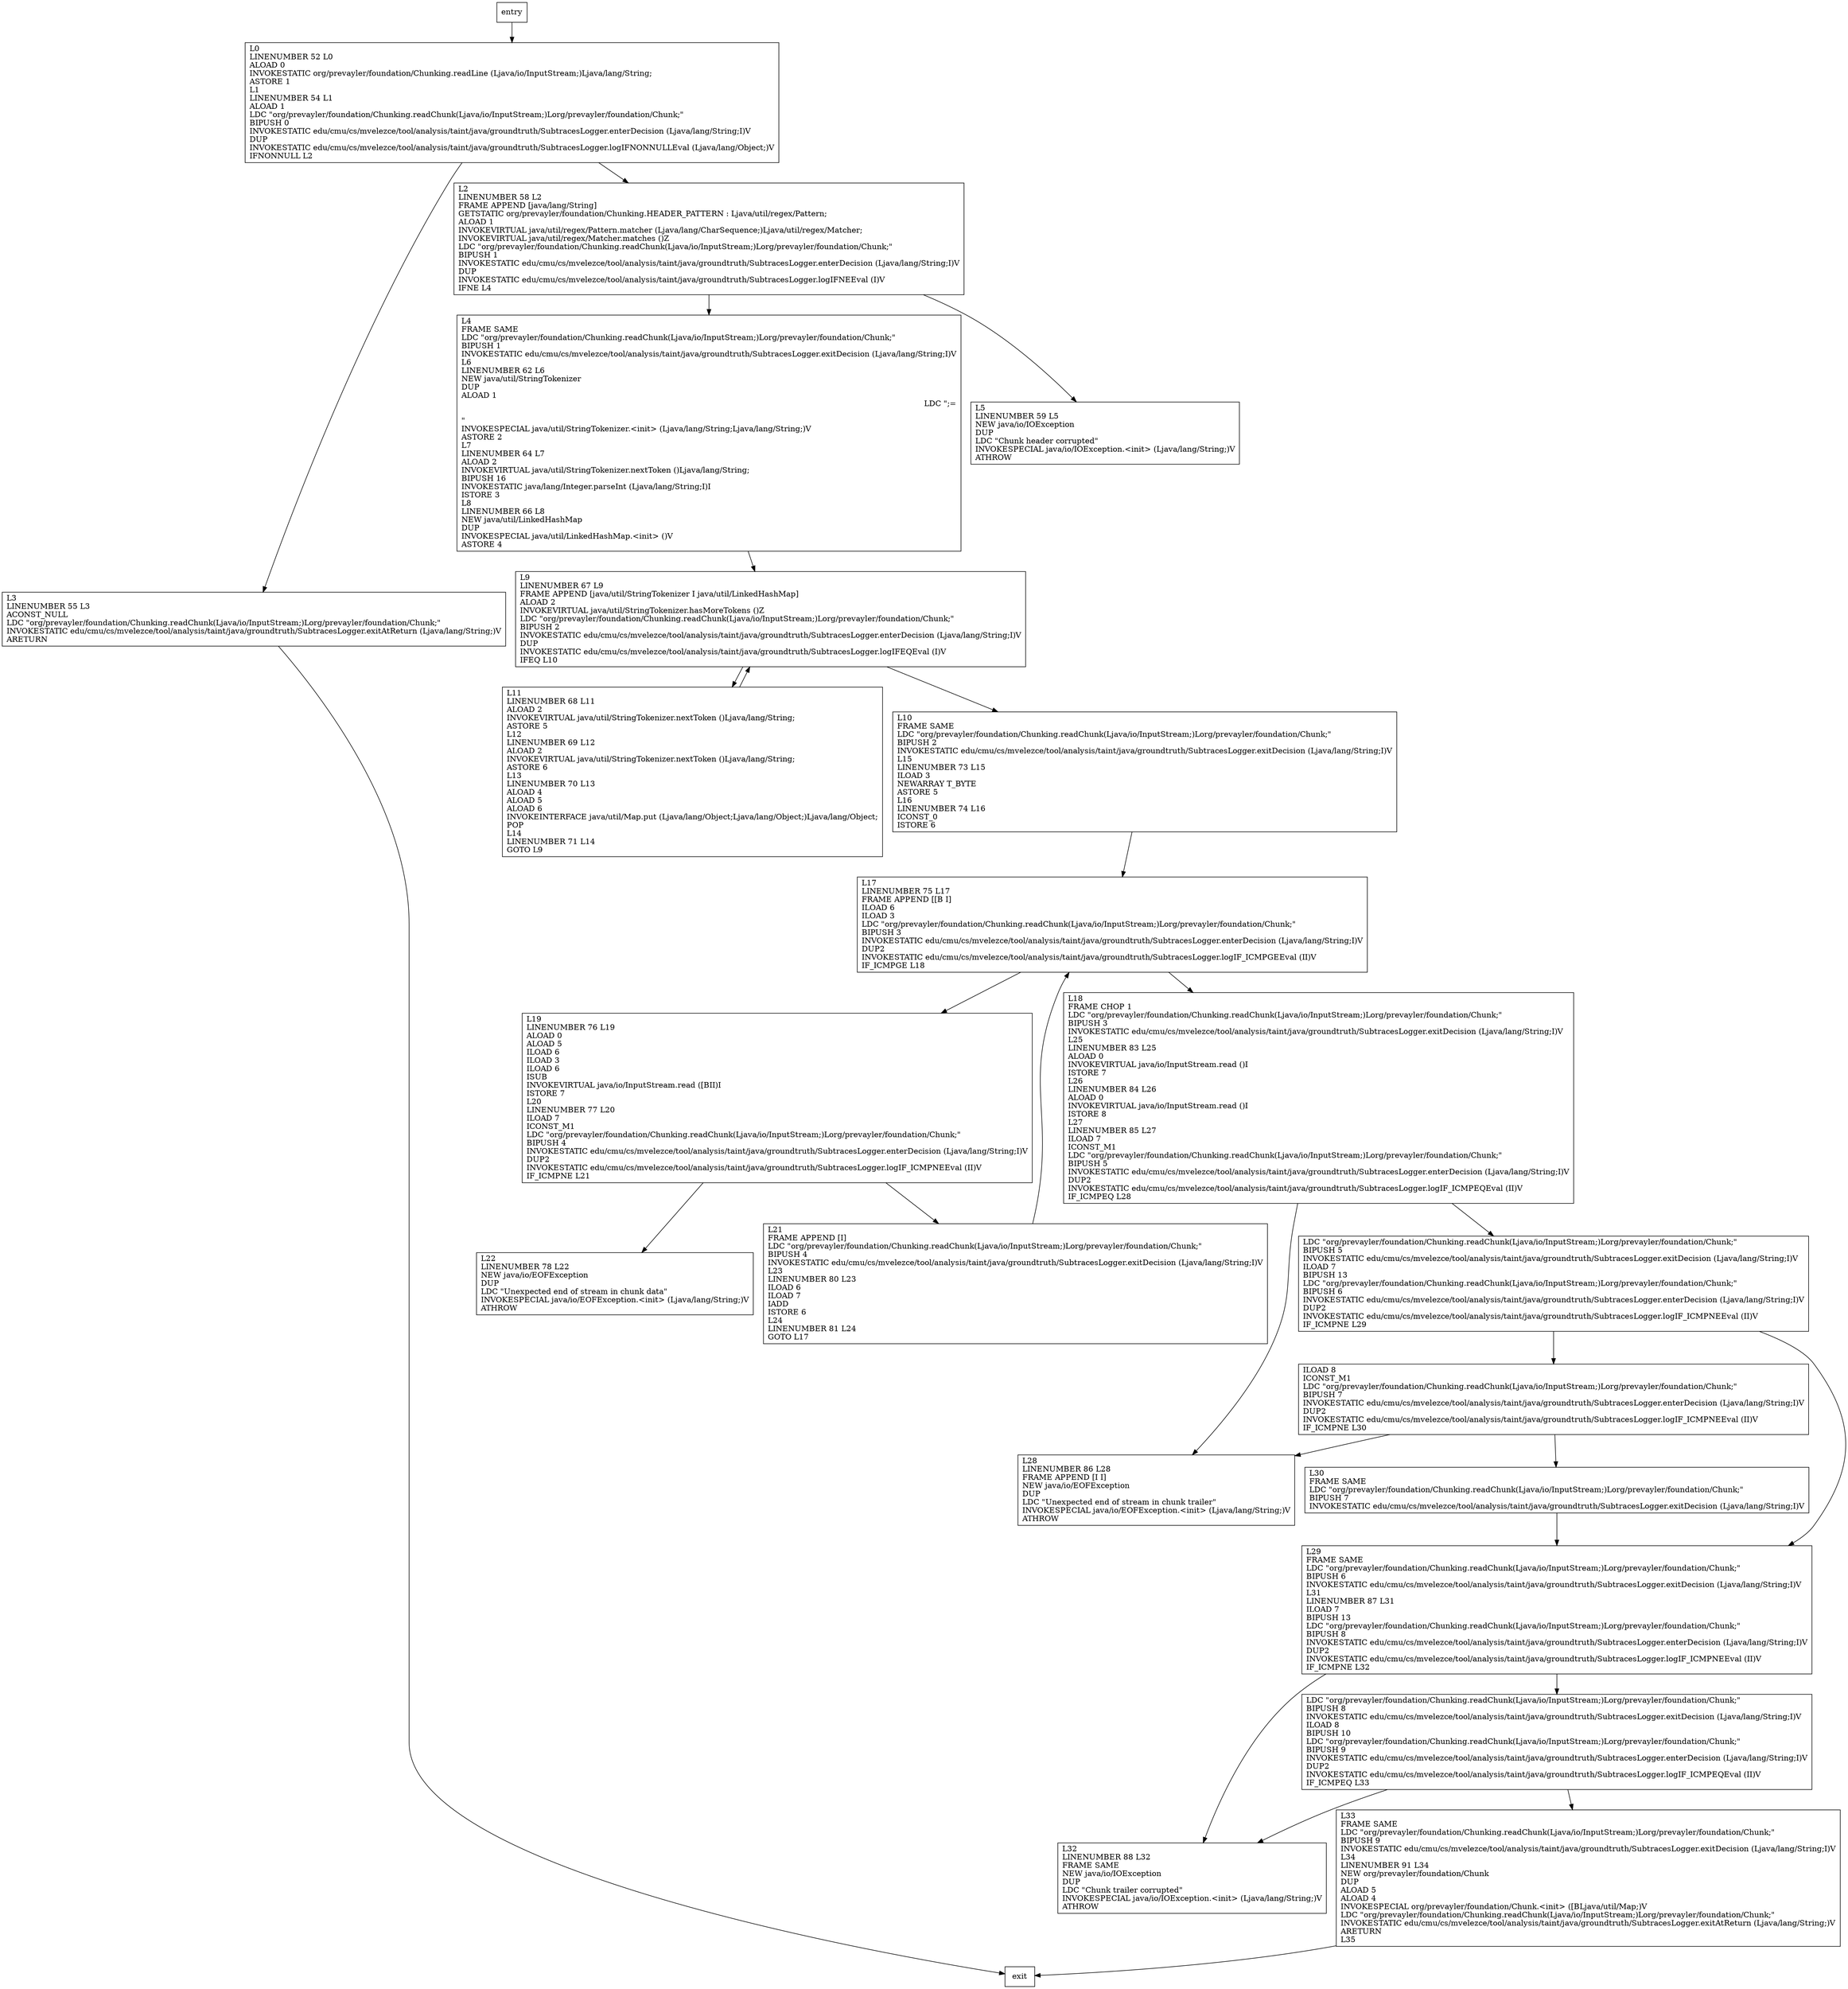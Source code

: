 digraph readChunk {
node [shape=record];
664856270 [label="L3\lLINENUMBER 55 L3\lACONST_NULL\lLDC \"org/prevayler/foundation/Chunking.readChunk(Ljava/io/InputStream;)Lorg/prevayler/foundation/Chunk;\"\lINVOKESTATIC edu/cmu/cs/mvelezce/tool/analysis/taint/java/groundtruth/SubtracesLogger.exitAtReturn (Ljava/lang/String;)V\lARETURN\l"];
1171546708 [label="L11\lLINENUMBER 68 L11\lALOAD 2\lINVOKEVIRTUAL java/util/StringTokenizer.nextToken ()Ljava/lang/String;\lASTORE 5\lL12\lLINENUMBER 69 L12\lALOAD 2\lINVOKEVIRTUAL java/util/StringTokenizer.nextToken ()Ljava/lang/String;\lASTORE 6\lL13\lLINENUMBER 70 L13\lALOAD 4\lALOAD 5\lALOAD 6\lINVOKEINTERFACE java/util/Map.put (Ljava/lang/Object;Ljava/lang/Object;)Ljava/lang/Object;\lPOP\lL14\lLINENUMBER 71 L14\lGOTO L9\l"];
729827711 [label="L2\lLINENUMBER 58 L2\lFRAME APPEND [java/lang/String]\lGETSTATIC org/prevayler/foundation/Chunking.HEADER_PATTERN : Ljava/util/regex/Pattern;\lALOAD 1\lINVOKEVIRTUAL java/util/regex/Pattern.matcher (Ljava/lang/CharSequence;)Ljava/util/regex/Matcher;\lINVOKEVIRTUAL java/util/regex/Matcher.matches ()Z\lLDC \"org/prevayler/foundation/Chunking.readChunk(Ljava/io/InputStream;)Lorg/prevayler/foundation/Chunk;\"\lBIPUSH 1\lINVOKESTATIC edu/cmu/cs/mvelezce/tool/analysis/taint/java/groundtruth/SubtracesLogger.enterDecision (Ljava/lang/String;I)V\lDUP\lINVOKESTATIC edu/cmu/cs/mvelezce/tool/analysis/taint/java/groundtruth/SubtracesLogger.logIFNEEval (I)V\lIFNE L4\l"];
170132562 [label="L10\lFRAME SAME\lLDC \"org/prevayler/foundation/Chunking.readChunk(Ljava/io/InputStream;)Lorg/prevayler/foundation/Chunk;\"\lBIPUSH 2\lINVOKESTATIC edu/cmu/cs/mvelezce/tool/analysis/taint/java/groundtruth/SubtracesLogger.exitDecision (Ljava/lang/String;I)V\lL15\lLINENUMBER 73 L15\lILOAD 3\lNEWARRAY T_BYTE\lASTORE 5\lL16\lLINENUMBER 74 L16\lICONST_0\lISTORE 6\l"];
2020883928 [label="L32\lLINENUMBER 88 L32\lFRAME SAME\lNEW java/io/IOException\lDUP\lLDC \"Chunk trailer corrupted\"\lINVOKESPECIAL java/io/IOException.\<init\> (Ljava/lang/String;)V\lATHROW\l"];
1175347198 [label="L17\lLINENUMBER 75 L17\lFRAME APPEND [[B I]\lILOAD 6\lILOAD 3\lLDC \"org/prevayler/foundation/Chunking.readChunk(Ljava/io/InputStream;)Lorg/prevayler/foundation/Chunk;\"\lBIPUSH 3\lINVOKESTATIC edu/cmu/cs/mvelezce/tool/analysis/taint/java/groundtruth/SubtracesLogger.enterDecision (Ljava/lang/String;I)V\lDUP2\lINVOKESTATIC edu/cmu/cs/mvelezce/tool/analysis/taint/java/groundtruth/SubtracesLogger.logIF_ICMPGEEval (II)V\lIF_ICMPGE L18\l"];
1815479580 [label="L9\lLINENUMBER 67 L9\lFRAME APPEND [java/util/StringTokenizer I java/util/LinkedHashMap]\lALOAD 2\lINVOKEVIRTUAL java/util/StringTokenizer.hasMoreTokens ()Z\lLDC \"org/prevayler/foundation/Chunking.readChunk(Ljava/io/InputStream;)Lorg/prevayler/foundation/Chunk;\"\lBIPUSH 2\lINVOKESTATIC edu/cmu/cs/mvelezce/tool/analysis/taint/java/groundtruth/SubtracesLogger.enterDecision (Ljava/lang/String;I)V\lDUP\lINVOKESTATIC edu/cmu/cs/mvelezce/tool/analysis/taint/java/groundtruth/SubtracesLogger.logIFEQEval (I)V\lIFEQ L10\l"];
1836984213 [label="LDC \"org/prevayler/foundation/Chunking.readChunk(Ljava/io/InputStream;)Lorg/prevayler/foundation/Chunk;\"\lBIPUSH 8\lINVOKESTATIC edu/cmu/cs/mvelezce/tool/analysis/taint/java/groundtruth/SubtracesLogger.exitDecision (Ljava/lang/String;I)V\lILOAD 8\lBIPUSH 10\lLDC \"org/prevayler/foundation/Chunking.readChunk(Ljava/io/InputStream;)Lorg/prevayler/foundation/Chunk;\"\lBIPUSH 9\lINVOKESTATIC edu/cmu/cs/mvelezce/tool/analysis/taint/java/groundtruth/SubtracesLogger.enterDecision (Ljava/lang/String;I)V\lDUP2\lINVOKESTATIC edu/cmu/cs/mvelezce/tool/analysis/taint/java/groundtruth/SubtracesLogger.logIF_ICMPEQEval (II)V\lIF_ICMPEQ L33\l"];
325461513 [label="L0\lLINENUMBER 52 L0\lALOAD 0\lINVOKESTATIC org/prevayler/foundation/Chunking.readLine (Ljava/io/InputStream;)Ljava/lang/String;\lASTORE 1\lL1\lLINENUMBER 54 L1\lALOAD 1\lLDC \"org/prevayler/foundation/Chunking.readChunk(Ljava/io/InputStream;)Lorg/prevayler/foundation/Chunk;\"\lBIPUSH 0\lINVOKESTATIC edu/cmu/cs/mvelezce/tool/analysis/taint/java/groundtruth/SubtracesLogger.enterDecision (Ljava/lang/String;I)V\lDUP\lINVOKESTATIC edu/cmu/cs/mvelezce/tool/analysis/taint/java/groundtruth/SubtracesLogger.logIFNONNULLEval (Ljava/lang/Object;)V\lIFNONNULL L2\l"];
1861495165 [label="L4\lFRAME SAME\lLDC \"org/prevayler/foundation/Chunking.readChunk(Ljava/io/InputStream;)Lorg/prevayler/foundation/Chunk;\"\lBIPUSH 1\lINVOKESTATIC edu/cmu/cs/mvelezce/tool/analysis/taint/java/groundtruth/SubtracesLogger.exitDecision (Ljava/lang/String;I)V\lL6\lLINENUMBER 62 L6\lNEW java/util/StringTokenizer\lDUP\lALOAD 1\lLDC \";=\r\n\"\lINVOKESPECIAL java/util/StringTokenizer.\<init\> (Ljava/lang/String;Ljava/lang/String;)V\lASTORE 2\lL7\lLINENUMBER 64 L7\lALOAD 2\lINVOKEVIRTUAL java/util/StringTokenizer.nextToken ()Ljava/lang/String;\lBIPUSH 16\lINVOKESTATIC java/lang/Integer.parseInt (Ljava/lang/String;I)I\lISTORE 3\lL8\lLINENUMBER 66 L8\lNEW java/util/LinkedHashMap\lDUP\lINVOKESPECIAL java/util/LinkedHashMap.\<init\> ()V\lASTORE 4\l"];
491800785 [label="L28\lLINENUMBER 86 L28\lFRAME APPEND [I I]\lNEW java/io/EOFException\lDUP\lLDC \"Unexpected end of stream in chunk trailer\"\lINVOKESPECIAL java/io/EOFException.\<init\> (Ljava/lang/String;)V\lATHROW\l"];
75340801 [label="LDC \"org/prevayler/foundation/Chunking.readChunk(Ljava/io/InputStream;)Lorg/prevayler/foundation/Chunk;\"\lBIPUSH 5\lINVOKESTATIC edu/cmu/cs/mvelezce/tool/analysis/taint/java/groundtruth/SubtracesLogger.exitDecision (Ljava/lang/String;I)V\lILOAD 7\lBIPUSH 13\lLDC \"org/prevayler/foundation/Chunking.readChunk(Ljava/io/InputStream;)Lorg/prevayler/foundation/Chunk;\"\lBIPUSH 6\lINVOKESTATIC edu/cmu/cs/mvelezce/tool/analysis/taint/java/groundtruth/SubtracesLogger.enterDecision (Ljava/lang/String;I)V\lDUP2\lINVOKESTATIC edu/cmu/cs/mvelezce/tool/analysis/taint/java/groundtruth/SubtracesLogger.logIF_ICMPNEEval (II)V\lIF_ICMPNE L29\l"];
1965331677 [label="L33\lFRAME SAME\lLDC \"org/prevayler/foundation/Chunking.readChunk(Ljava/io/InputStream;)Lorg/prevayler/foundation/Chunk;\"\lBIPUSH 9\lINVOKESTATIC edu/cmu/cs/mvelezce/tool/analysis/taint/java/groundtruth/SubtracesLogger.exitDecision (Ljava/lang/String;I)V\lL34\lLINENUMBER 91 L34\lNEW org/prevayler/foundation/Chunk\lDUP\lALOAD 5\lALOAD 4\lINVOKESPECIAL org/prevayler/foundation/Chunk.\<init\> ([BLjava/util/Map;)V\lLDC \"org/prevayler/foundation/Chunking.readChunk(Ljava/io/InputStream;)Lorg/prevayler/foundation/Chunk;\"\lINVOKESTATIC edu/cmu/cs/mvelezce/tool/analysis/taint/java/groundtruth/SubtracesLogger.exitAtReturn (Ljava/lang/String;)V\lARETURN\lL35\l"];
1447044674 [label="L21\lFRAME APPEND [I]\lLDC \"org/prevayler/foundation/Chunking.readChunk(Ljava/io/InputStream;)Lorg/prevayler/foundation/Chunk;\"\lBIPUSH 4\lINVOKESTATIC edu/cmu/cs/mvelezce/tool/analysis/taint/java/groundtruth/SubtracesLogger.exitDecision (Ljava/lang/String;I)V\lL23\lLINENUMBER 80 L23\lILOAD 6\lILOAD 7\lIADD\lISTORE 6\lL24\lLINENUMBER 81 L24\lGOTO L17\l"];
1398327546 [label="ILOAD 8\lICONST_M1\lLDC \"org/prevayler/foundation/Chunking.readChunk(Ljava/io/InputStream;)Lorg/prevayler/foundation/Chunk;\"\lBIPUSH 7\lINVOKESTATIC edu/cmu/cs/mvelezce/tool/analysis/taint/java/groundtruth/SubtracesLogger.enterDecision (Ljava/lang/String;I)V\lDUP2\lINVOKESTATIC edu/cmu/cs/mvelezce/tool/analysis/taint/java/groundtruth/SubtracesLogger.logIF_ICMPNEEval (II)V\lIF_ICMPNE L30\l"];
93011633 [label="L30\lFRAME SAME\lLDC \"org/prevayler/foundation/Chunking.readChunk(Ljava/io/InputStream;)Lorg/prevayler/foundation/Chunk;\"\lBIPUSH 7\lINVOKESTATIC edu/cmu/cs/mvelezce/tool/analysis/taint/java/groundtruth/SubtracesLogger.exitDecision (Ljava/lang/String;I)V\l"];
1644524251 [label="L22\lLINENUMBER 78 L22\lNEW java/io/EOFException\lDUP\lLDC \"Unexpected end of stream in chunk data\"\lINVOKESPECIAL java/io/EOFException.\<init\> (Ljava/lang/String;)V\lATHROW\l"];
436399072 [label="L29\lFRAME SAME\lLDC \"org/prevayler/foundation/Chunking.readChunk(Ljava/io/InputStream;)Lorg/prevayler/foundation/Chunk;\"\lBIPUSH 6\lINVOKESTATIC edu/cmu/cs/mvelezce/tool/analysis/taint/java/groundtruth/SubtracesLogger.exitDecision (Ljava/lang/String;I)V\lL31\lLINENUMBER 87 L31\lILOAD 7\lBIPUSH 13\lLDC \"org/prevayler/foundation/Chunking.readChunk(Ljava/io/InputStream;)Lorg/prevayler/foundation/Chunk;\"\lBIPUSH 8\lINVOKESTATIC edu/cmu/cs/mvelezce/tool/analysis/taint/java/groundtruth/SubtracesLogger.enterDecision (Ljava/lang/String;I)V\lDUP2\lINVOKESTATIC edu/cmu/cs/mvelezce/tool/analysis/taint/java/groundtruth/SubtracesLogger.logIF_ICMPNEEval (II)V\lIF_ICMPNE L32\l"];
2095885081 [label="L19\lLINENUMBER 76 L19\lALOAD 0\lALOAD 5\lILOAD 6\lILOAD 3\lILOAD 6\lISUB\lINVOKEVIRTUAL java/io/InputStream.read ([BII)I\lISTORE 7\lL20\lLINENUMBER 77 L20\lILOAD 7\lICONST_M1\lLDC \"org/prevayler/foundation/Chunking.readChunk(Ljava/io/InputStream;)Lorg/prevayler/foundation/Chunk;\"\lBIPUSH 4\lINVOKESTATIC edu/cmu/cs/mvelezce/tool/analysis/taint/java/groundtruth/SubtracesLogger.enterDecision (Ljava/lang/String;I)V\lDUP2\lINVOKESTATIC edu/cmu/cs/mvelezce/tool/analysis/taint/java/groundtruth/SubtracesLogger.logIF_ICMPNEEval (II)V\lIF_ICMPNE L21\l"];
1275071684 [label="L5\lLINENUMBER 59 L5\lNEW java/io/IOException\lDUP\lLDC \"Chunk header corrupted\"\lINVOKESPECIAL java/io/IOException.\<init\> (Ljava/lang/String;)V\lATHROW\l"];
441236678 [label="L18\lFRAME CHOP 1\lLDC \"org/prevayler/foundation/Chunking.readChunk(Ljava/io/InputStream;)Lorg/prevayler/foundation/Chunk;\"\lBIPUSH 3\lINVOKESTATIC edu/cmu/cs/mvelezce/tool/analysis/taint/java/groundtruth/SubtracesLogger.exitDecision (Ljava/lang/String;I)V\lL25\lLINENUMBER 83 L25\lALOAD 0\lINVOKEVIRTUAL java/io/InputStream.read ()I\lISTORE 7\lL26\lLINENUMBER 84 L26\lALOAD 0\lINVOKEVIRTUAL java/io/InputStream.read ()I\lISTORE 8\lL27\lLINENUMBER 85 L27\lILOAD 7\lICONST_M1\lLDC \"org/prevayler/foundation/Chunking.readChunk(Ljava/io/InputStream;)Lorg/prevayler/foundation/Chunk;\"\lBIPUSH 5\lINVOKESTATIC edu/cmu/cs/mvelezce/tool/analysis/taint/java/groundtruth/SubtracesLogger.enterDecision (Ljava/lang/String;I)V\lDUP2\lINVOKESTATIC edu/cmu/cs/mvelezce/tool/analysis/taint/java/groundtruth/SubtracesLogger.logIF_ICMPEQEval (II)V\lIF_ICMPEQ L28\l"];
entry;
exit;
664856270 -> exit;
1171546708 -> 1815479580;
729827711 -> 1275071684;
729827711 -> 1861495165;
170132562 -> 1175347198;
1175347198 -> 2095885081;
1175347198 -> 441236678;
1815479580 -> 1171546708;
1815479580 -> 170132562;
1836984213 -> 2020883928;
1836984213 -> 1965331677;
325461513 -> 664856270;
325461513 -> 729827711;
1861495165 -> 1815479580;
75340801 -> 1398327546;
75340801 -> 436399072;
1965331677 -> exit;
1447044674 -> 1175347198;
entry -> 325461513;
1398327546 -> 93011633;
1398327546 -> 491800785;
93011633 -> 436399072;
436399072 -> 2020883928;
436399072 -> 1836984213;
2095885081 -> 1644524251;
2095885081 -> 1447044674;
441236678 -> 491800785;
441236678 -> 75340801;
}
